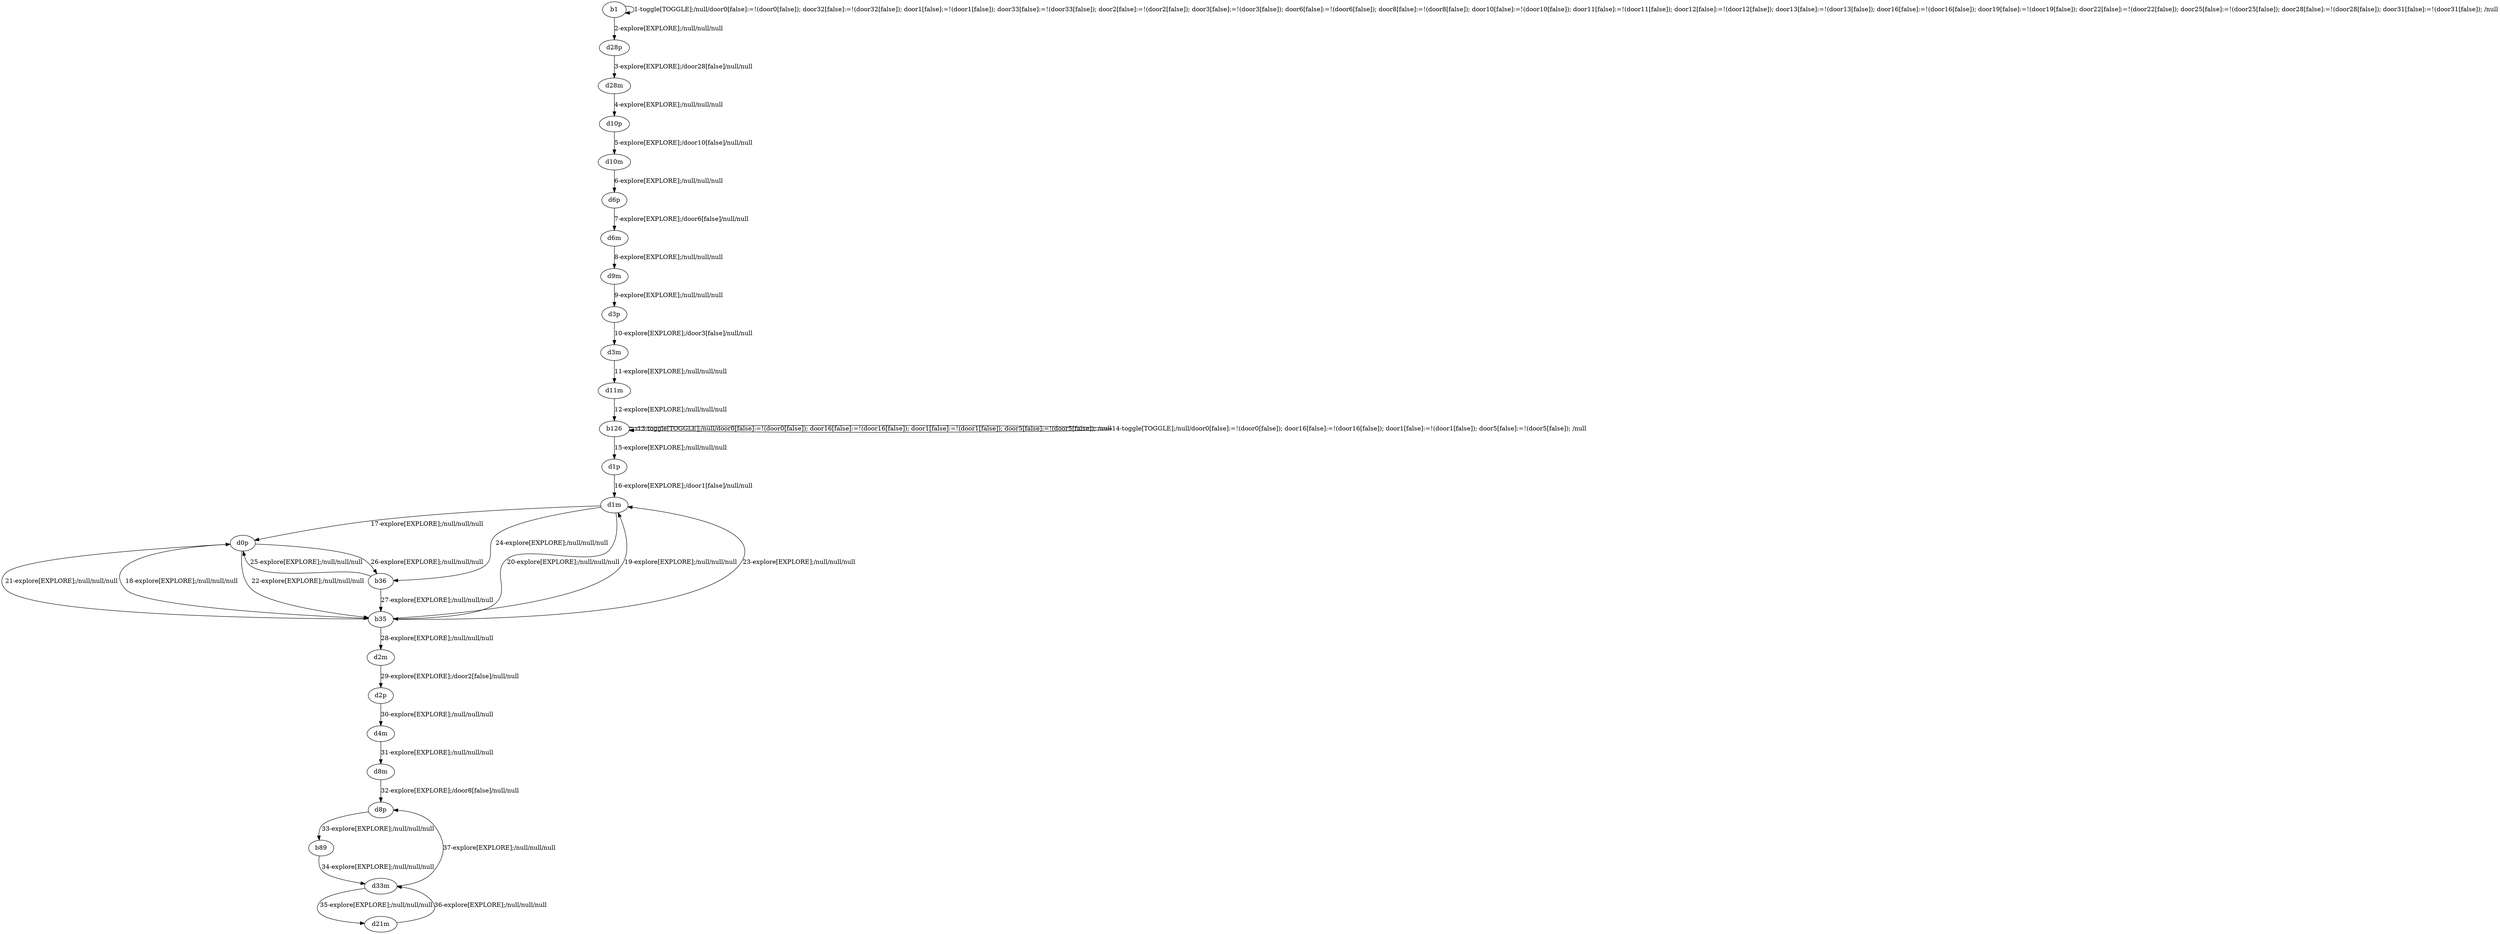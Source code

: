 # Total number of goals covered by this test: 1
# d21m --> d33m

digraph g {
"b1" -> "b1" [label = "1-toggle[TOGGLE];/null/door0[false]:=!(door0[false]); door32[false]:=!(door32[false]); door1[false]:=!(door1[false]); door33[false]:=!(door33[false]); door2[false]:=!(door2[false]); door3[false]:=!(door3[false]); door6[false]:=!(door6[false]); door8[false]:=!(door8[false]); door10[false]:=!(door10[false]); door11[false]:=!(door11[false]); door12[false]:=!(door12[false]); door13[false]:=!(door13[false]); door16[false]:=!(door16[false]); door19[false]:=!(door19[false]); door22[false]:=!(door22[false]); door25[false]:=!(door25[false]); door28[false]:=!(door28[false]); door31[false]:=!(door31[false]); /null"];
"b1" -> "d28p" [label = "2-explore[EXPLORE];/null/null/null"];
"d28p" -> "d28m" [label = "3-explore[EXPLORE];/door28[false]/null/null"];
"d28m" -> "d10p" [label = "4-explore[EXPLORE];/null/null/null"];
"d10p" -> "d10m" [label = "5-explore[EXPLORE];/door10[false]/null/null"];
"d10m" -> "d6p" [label = "6-explore[EXPLORE];/null/null/null"];
"d6p" -> "d6m" [label = "7-explore[EXPLORE];/door6[false]/null/null"];
"d6m" -> "d9m" [label = "8-explore[EXPLORE];/null/null/null"];
"d9m" -> "d3p" [label = "9-explore[EXPLORE];/null/null/null"];
"d3p" -> "d3m" [label = "10-explore[EXPLORE];/door3[false]/null/null"];
"d3m" -> "d11m" [label = "11-explore[EXPLORE];/null/null/null"];
"d11m" -> "b126" [label = "12-explore[EXPLORE];/null/null/null"];
"b126" -> "b126" [label = "13-toggle[TOGGLE];/null/door0[false]:=!(door0[false]); door16[false]:=!(door16[false]); door1[false]:=!(door1[false]); door5[false]:=!(door5[false]); /null"];
"b126" -> "b126" [label = "14-toggle[TOGGLE];/null/door0[false]:=!(door0[false]); door16[false]:=!(door16[false]); door1[false]:=!(door1[false]); door5[false]:=!(door5[false]); /null"];
"b126" -> "d1p" [label = "15-explore[EXPLORE];/null/null/null"];
"d1p" -> "d1m" [label = "16-explore[EXPLORE];/door1[false]/null/null"];
"d1m" -> "d0p" [label = "17-explore[EXPLORE];/null/null/null"];
"d0p" -> "b35" [label = "18-explore[EXPLORE];/null/null/null"];
"b35" -> "d1m" [label = "19-explore[EXPLORE];/null/null/null"];
"d1m" -> "b35" [label = "20-explore[EXPLORE];/null/null/null"];
"b35" -> "d0p" [label = "21-explore[EXPLORE];/null/null/null"];
"d0p" -> "b35" [label = "22-explore[EXPLORE];/null/null/null"];
"b35" -> "d1m" [label = "23-explore[EXPLORE];/null/null/null"];
"d1m" -> "b36" [label = "24-explore[EXPLORE];/null/null/null"];
"b36" -> "d0p" [label = "25-explore[EXPLORE];/null/null/null"];
"d0p" -> "b36" [label = "26-explore[EXPLORE];/null/null/null"];
"b36" -> "b35" [label = "27-explore[EXPLORE];/null/null/null"];
"b35" -> "d2m" [label = "28-explore[EXPLORE];/null/null/null"];
"d2m" -> "d2p" [label = "29-explore[EXPLORE];/door2[false]/null/null"];
"d2p" -> "d4m" [label = "30-explore[EXPLORE];/null/null/null"];
"d4m" -> "d8m" [label = "31-explore[EXPLORE];/null/null/null"];
"d8m" -> "d8p" [label = "32-explore[EXPLORE];/door8[false]/null/null"];
"d8p" -> "b89" [label = "33-explore[EXPLORE];/null/null/null"];
"b89" -> "d33m" [label = "34-explore[EXPLORE];/null/null/null"];
"d33m" -> "d21m" [label = "35-explore[EXPLORE];/null/null/null"];
"d21m" -> "d33m" [label = "36-explore[EXPLORE];/null/null/null"];
"d33m" -> "d8p" [label = "37-explore[EXPLORE];/null/null/null"];
}